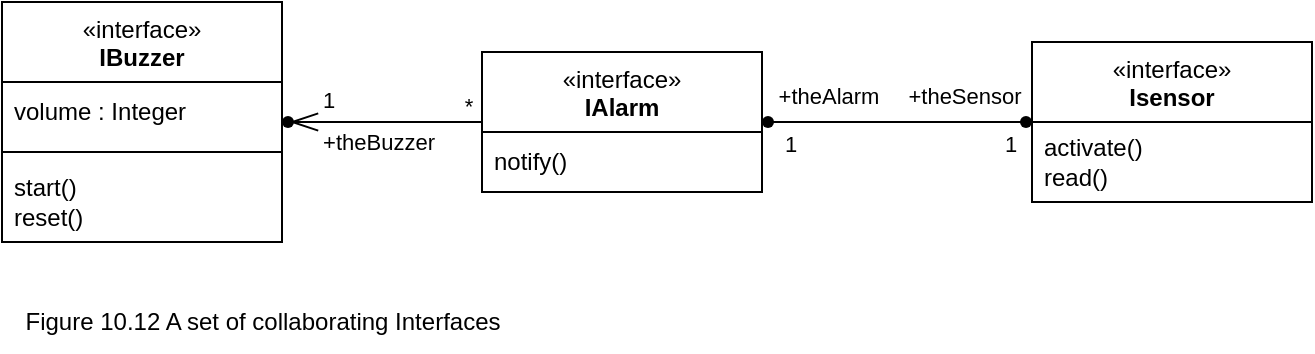 <mxfile version="21.6.5" type="device">
  <diagram name="Page-1" id="dgtpqXMFRSQR5g2qmXYe">
    <mxGraphModel dx="880" dy="511" grid="1" gridSize="10" guides="1" tooltips="1" connect="1" arrows="1" fold="1" page="1" pageScale="1" pageWidth="1169" pageHeight="827" math="0" shadow="0">
      <root>
        <mxCell id="0" />
        <mxCell id="1" parent="0" />
        <mxCell id="kQpFAkT8uiY9qS1oDsOh-13" style="edgeStyle=orthogonalEdgeStyle;rounded=0;orthogonalLoop=1;jettySize=auto;html=1;entryX=1;entryY=0.5;entryDx=0;entryDy=0;endArrow=none;endFill=0;endSize=12;" edge="1" parent="1" source="kQpFAkT8uiY9qS1oDsOh-1" target="kQpFAkT8uiY9qS1oDsOh-3">
          <mxGeometry relative="1" as="geometry" />
        </mxCell>
        <mxCell id="kQpFAkT8uiY9qS1oDsOh-19" value="+theAlarm" style="edgeLabel;html=1;align=center;verticalAlign=middle;resizable=0;points=[];" vertex="1" connectable="0" parent="kQpFAkT8uiY9qS1oDsOh-13">
          <mxGeometry x="0.185" relative="1" as="geometry">
            <mxPoint x="-22" y="-13" as="offset" />
          </mxGeometry>
        </mxCell>
        <mxCell id="kQpFAkT8uiY9qS1oDsOh-20" value="1" style="edgeLabel;html=1;align=center;verticalAlign=middle;resizable=0;points=[];" vertex="1" connectable="0" parent="kQpFAkT8uiY9qS1oDsOh-13">
          <mxGeometry x="-0.067" relative="1" as="geometry">
            <mxPoint x="-58" y="11" as="offset" />
          </mxGeometry>
        </mxCell>
        <mxCell id="kQpFAkT8uiY9qS1oDsOh-21" value="1" style="edgeLabel;html=1;align=center;verticalAlign=middle;resizable=0;points=[];" vertex="1" connectable="0" parent="kQpFAkT8uiY9qS1oDsOh-13">
          <mxGeometry x="-0.644" relative="1" as="geometry">
            <mxPoint x="13" y="11" as="offset" />
          </mxGeometry>
        </mxCell>
        <mxCell id="kQpFAkT8uiY9qS1oDsOh-22" value="+theSensor" style="edgeLabel;html=1;align=center;verticalAlign=middle;resizable=0;points=[];" vertex="1" connectable="0" parent="kQpFAkT8uiY9qS1oDsOh-13">
          <mxGeometry x="-0.615" y="1" relative="1" as="geometry">
            <mxPoint x="-8" y="-14" as="offset" />
          </mxGeometry>
        </mxCell>
        <mxCell id="kQpFAkT8uiY9qS1oDsOh-1" value="«interface»&lt;br&gt;&lt;b&gt;Isensor&lt;/b&gt;" style="swimlane;fontStyle=0;align=center;verticalAlign=top;childLayout=stackLayout;horizontal=1;startSize=40;horizontalStack=0;resizeParent=1;resizeParentMax=0;resizeLast=0;collapsible=0;marginBottom=0;html=1;whiteSpace=wrap;" vertex="1" parent="1">
          <mxGeometry x="515" y="25" width="140" height="80" as="geometry" />
        </mxCell>
        <mxCell id="kQpFAkT8uiY9qS1oDsOh-2" value="activate()&lt;br&gt;read()" style="text;html=1;strokeColor=none;fillColor=none;align=left;verticalAlign=middle;spacingLeft=4;spacingRight=4;overflow=hidden;rotatable=0;points=[[0,0.5],[1,0.5]];portConstraint=eastwest;whiteSpace=wrap;" vertex="1" parent="kQpFAkT8uiY9qS1oDsOh-1">
          <mxGeometry y="40" width="140" height="40" as="geometry" />
        </mxCell>
        <mxCell id="kQpFAkT8uiY9qS1oDsOh-15" style="edgeStyle=orthogonalEdgeStyle;rounded=0;orthogonalLoop=1;jettySize=auto;html=1;endArrow=openThin;endFill=0;endSize=12;targetPerimeterSpacing=4;" edge="1" parent="1" source="kQpFAkT8uiY9qS1oDsOh-3" target="kQpFAkT8uiY9qS1oDsOh-5">
          <mxGeometry relative="1" as="geometry" />
        </mxCell>
        <mxCell id="kQpFAkT8uiY9qS1oDsOh-16" value="1" style="edgeLabel;html=1;align=center;verticalAlign=middle;resizable=0;points=[];" vertex="1" connectable="0" parent="kQpFAkT8uiY9qS1oDsOh-15">
          <mxGeometry x="0.4" y="1" relative="1" as="geometry">
            <mxPoint x="-10" y="-12" as="offset" />
          </mxGeometry>
        </mxCell>
        <mxCell id="kQpFAkT8uiY9qS1oDsOh-17" value="+theBuzzer" style="edgeLabel;html=1;align=center;verticalAlign=middle;resizable=0;points=[];" vertex="1" connectable="0" parent="kQpFAkT8uiY9qS1oDsOh-15">
          <mxGeometry x="0.02" y="2" relative="1" as="geometry">
            <mxPoint x="-3" y="8" as="offset" />
          </mxGeometry>
        </mxCell>
        <mxCell id="kQpFAkT8uiY9qS1oDsOh-18" value="*" style="edgeLabel;html=1;align=center;verticalAlign=middle;resizable=0;points=[];" vertex="1" connectable="0" parent="kQpFAkT8uiY9qS1oDsOh-15">
          <mxGeometry x="-0.66" y="-1" relative="1" as="geometry">
            <mxPoint x="9" y="-7" as="offset" />
          </mxGeometry>
        </mxCell>
        <mxCell id="kQpFAkT8uiY9qS1oDsOh-3" value="«interface»&lt;br&gt;&lt;b&gt;IAlarm&lt;/b&gt;" style="swimlane;fontStyle=0;align=center;verticalAlign=top;childLayout=stackLayout;horizontal=1;startSize=40;horizontalStack=0;resizeParent=1;resizeParentMax=0;resizeLast=0;collapsible=0;marginBottom=0;html=1;whiteSpace=wrap;" vertex="1" parent="1">
          <mxGeometry x="240" y="30" width="140" height="70" as="geometry" />
        </mxCell>
        <mxCell id="kQpFAkT8uiY9qS1oDsOh-4" value="notify()" style="text;html=1;strokeColor=none;fillColor=none;align=left;verticalAlign=middle;spacingLeft=4;spacingRight=4;overflow=hidden;rotatable=0;points=[[0,0.5],[1,0.5]];portConstraint=eastwest;whiteSpace=wrap;" vertex="1" parent="kQpFAkT8uiY9qS1oDsOh-3">
          <mxGeometry y="40" width="140" height="30" as="geometry" />
        </mxCell>
        <mxCell id="kQpFAkT8uiY9qS1oDsOh-5" value="«interface»&lt;br&gt;&lt;b&gt;IBuzzer&lt;/b&gt;" style="swimlane;fontStyle=0;align=center;verticalAlign=top;childLayout=stackLayout;horizontal=1;startSize=40;horizontalStack=0;resizeParent=1;resizeParentMax=0;resizeLast=0;collapsible=0;marginBottom=0;html=1;whiteSpace=wrap;" vertex="1" parent="1">
          <mxGeometry y="5" width="140" height="120" as="geometry" />
        </mxCell>
        <mxCell id="kQpFAkT8uiY9qS1oDsOh-7" value="volume : Integer" style="text;html=1;strokeColor=none;fillColor=none;align=left;verticalAlign=middle;spacingLeft=4;spacingRight=4;overflow=hidden;rotatable=0;points=[[0,0.5],[1,0.5]];portConstraint=eastwest;whiteSpace=wrap;" vertex="1" parent="kQpFAkT8uiY9qS1oDsOh-5">
          <mxGeometry y="40" width="140" height="30" as="geometry" />
        </mxCell>
        <mxCell id="kQpFAkT8uiY9qS1oDsOh-10" value="" style="line;strokeWidth=1;fillColor=none;align=left;verticalAlign=middle;spacingTop=-1;spacingLeft=3;spacingRight=3;rotatable=0;labelPosition=right;points=[];portConstraint=eastwest;" vertex="1" parent="kQpFAkT8uiY9qS1oDsOh-5">
          <mxGeometry y="70" width="140" height="10" as="geometry" />
        </mxCell>
        <mxCell id="kQpFAkT8uiY9qS1oDsOh-12" value="start()&lt;br&gt;reset()&lt;br&gt;" style="text;html=1;strokeColor=none;fillColor=none;align=left;verticalAlign=middle;spacingLeft=4;spacingRight=4;overflow=hidden;rotatable=0;points=[[0,0.5],[1,0.5]];portConstraint=eastwest;whiteSpace=wrap;" vertex="1" parent="kQpFAkT8uiY9qS1oDsOh-5">
          <mxGeometry y="80" width="140" height="40" as="geometry" />
        </mxCell>
        <mxCell id="kQpFAkT8uiY9qS1oDsOh-23" value="Figure 10.12 A set of collaborating Interfaces" style="text;html=1;align=center;verticalAlign=middle;resizable=0;points=[];autosize=1;strokeColor=none;fillColor=none;" vertex="1" parent="1">
          <mxGeometry y="150" width="260" height="30" as="geometry" />
        </mxCell>
        <mxCell id="kQpFAkT8uiY9qS1oDsOh-25" value="" style="shape=waypoint;sketch=0;size=6;pointerEvents=1;points=[];fillColor=none;resizable=0;rotatable=0;perimeter=centerPerimeter;snapToPoint=1;" vertex="1" parent="1">
          <mxGeometry x="502" y="55" width="20" height="20" as="geometry" />
        </mxCell>
        <mxCell id="kQpFAkT8uiY9qS1oDsOh-26" value="" style="shape=waypoint;sketch=0;size=6;pointerEvents=1;points=[];fillColor=none;resizable=0;rotatable=0;perimeter=centerPerimeter;snapToPoint=1;" vertex="1" parent="1">
          <mxGeometry x="373" y="55" width="20" height="20" as="geometry" />
        </mxCell>
        <mxCell id="kQpFAkT8uiY9qS1oDsOh-28" value="" style="shape=waypoint;sketch=0;size=6;pointerEvents=1;points=[];fillColor=none;resizable=0;rotatable=0;perimeter=centerPerimeter;snapToPoint=1;" vertex="1" parent="1">
          <mxGeometry x="133" y="55" width="20" height="20" as="geometry" />
        </mxCell>
      </root>
    </mxGraphModel>
  </diagram>
</mxfile>
